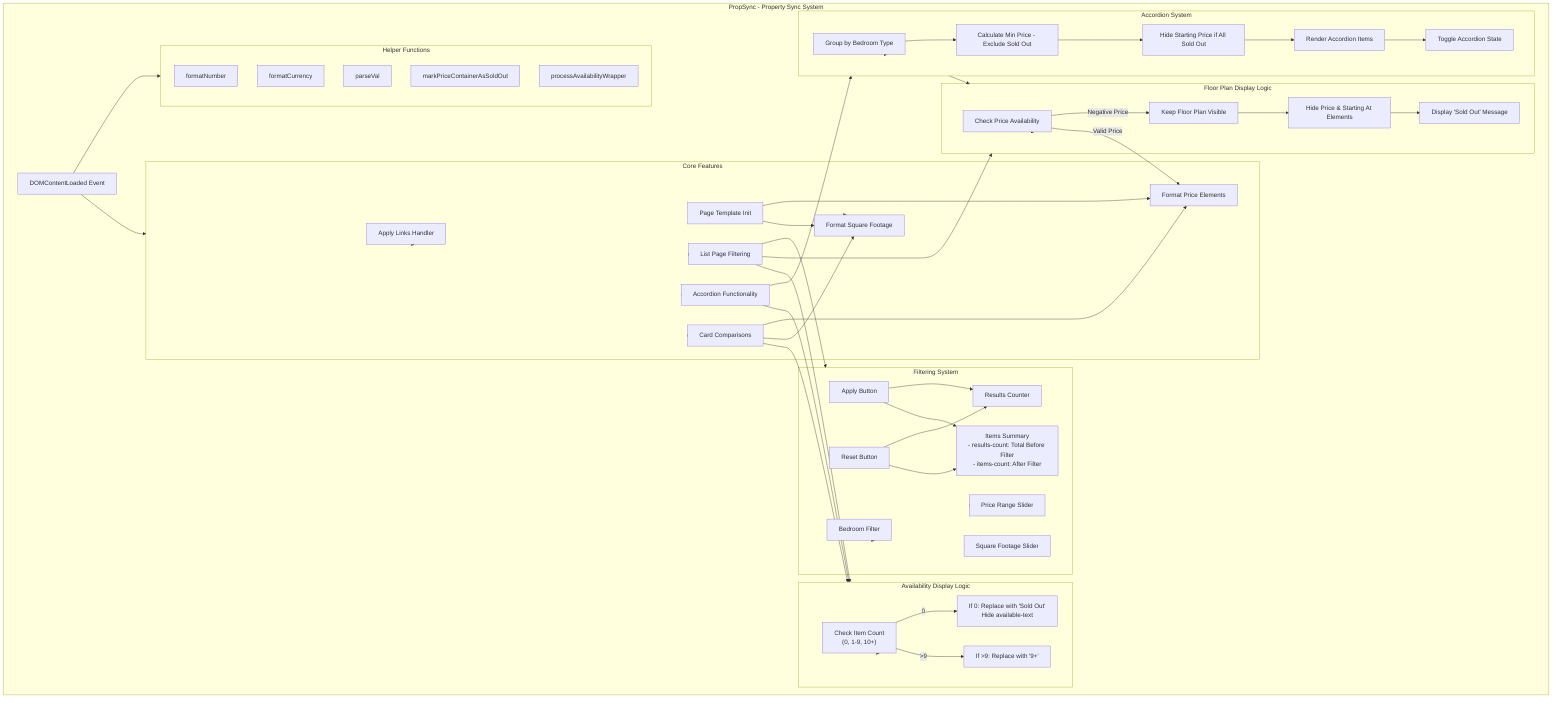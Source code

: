 graph TB
    subgraph PropSync["PropSync - Property Sync System"]
        Init[DOMContentLoaded Event]

        subgraph Helpers["Helper Functions"]
            FormatNum[formatNumber]
            FormatCurr[formatCurrency]
            ParseVal[parseVal]
            MarkSoldOut[markPriceContainerAsSoldOut]
            ProcessAvail[processAvailabilityWrapper]
        end

        subgraph Features["Core Features"]
            ApplyLinks[Apply Links Handler]
            FormatPrice[Format Price Elements]
            FormatSqr[Format Square Footage]
            PageTemplate[Page Template Init]
            ListFilter[List Page Filtering]
            Accordion[Accordion Functionality]
            CardComp[Card Comparisons]
        end

        subgraph FloorPlan["Floor Plan Display Logic"]
            CheckAvail[Check Price Availability]
            KeepVisible[Keep Floor Plan Visible]
            ShowSoldOut[Display 'Sold Out' Message]
            HidePriceEls[Hide Price & Starting At Elements]
        end

        subgraph AvailabilityDisplay["Availability Display Logic"]
            CheckAvailCount["Check Item Count<br/>(0, 1-9, 10+)"]
            ShowSoldOutAvail["If 0: Replace with 'Sold Out'<br/>Hide available-text"]
            Show9Plus["If >9: Replace with '9+'"]
        end

        subgraph FilterSystem["Filtering System"]
            BedroomFilter[Bedroom Filter]
            PriceSlider[Price Range Slider]
            SqrSlider[Square Footage Slider]
            ApplyBtn[Apply Button]
            ResetBtn[Reset Button]
            ResultCount[Results Counter]
            ItemsSummary["Items Summary<br/>- results-count: Total Before Filter<br/>- items-count: After Filter"]
        end

        subgraph AccordionSys["Accordion System"]
            GroupCards[Group by Bedroom Type]
            CalcMinPrice[Calculate Min Price - Exclude Sold Out]
            RenderAccordion[Render Accordion Items]
            ToggleAccordion[Toggle Accordion State]
            HideStartingPrice[Hide Starting Price if All Sold Out]
        end
    end

    Init --> Helpers
    Init --> Features

    Features --> ApplyLinks
    Features --> FormatPrice
    Features --> FormatSqr
    Features --> PageTemplate
    Features --> ListFilter
    Features --> Accordion
    Features --> CardComp

    ListFilter --> FilterSystem
    ListFilter --> FloorPlan

    FloorPlan --> CheckAvail
    CheckAvail -->|Negative Price| KeepVisible
    KeepVisible --> HidePriceEls
    HidePriceEls --> ShowSoldOut
    CheckAvail -->|Valid Price| FormatPrice

    FilterSystem --> BedroomFilter
    FilterSystem --> PriceSlider
    FilterSystem --> SqrSlider
    ApplyBtn --> ResultCount
    ApplyBtn --> ItemsSummary
    ResetBtn --> ResultCount
    ResetBtn --> ItemsSummary

    Accordion --> AccordionSys
    AccordionSys --> GroupCards
    GroupCards --> CalcMinPrice
    CalcMinPrice --> HideStartingPrice
    HideStartingPrice --> RenderAccordion
    RenderAccordion --> ToggleAccordion
    AccordionSys --> FloorPlan

    PageTemplate --> FormatPrice
    PageTemplate --> FormatSqr
    CardComp --> FormatPrice
    CardComp --> FormatSqr
    CardComp --> AvailabilityDisplay
    ListFilter --> AvailabilityDisplay
    Accordion --> AvailabilityDisplay

    AvailabilityDisplay --> CheckAvailCount
    CheckAvailCount -->|0| ShowSoldOutAvail
    CheckAvailCount -->|>9| Show9Plus